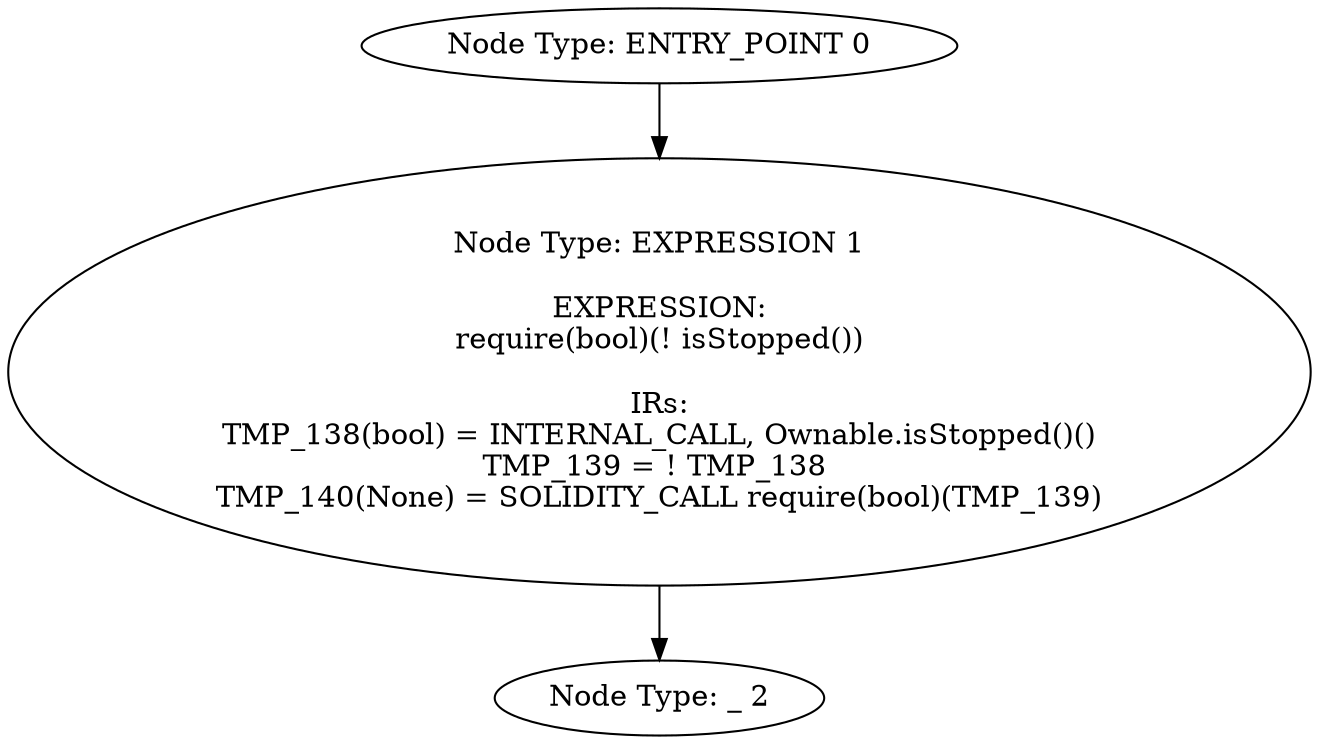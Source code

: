 digraph{
0[label="Node Type: ENTRY_POINT 0
"];
0->1;
1[label="Node Type: EXPRESSION 1

EXPRESSION:
require(bool)(! isStopped())

IRs:
TMP_138(bool) = INTERNAL_CALL, Ownable.isStopped()()
TMP_139 = ! TMP_138 
TMP_140(None) = SOLIDITY_CALL require(bool)(TMP_139)"];
1->2;
2[label="Node Type: _ 2
"];
}
